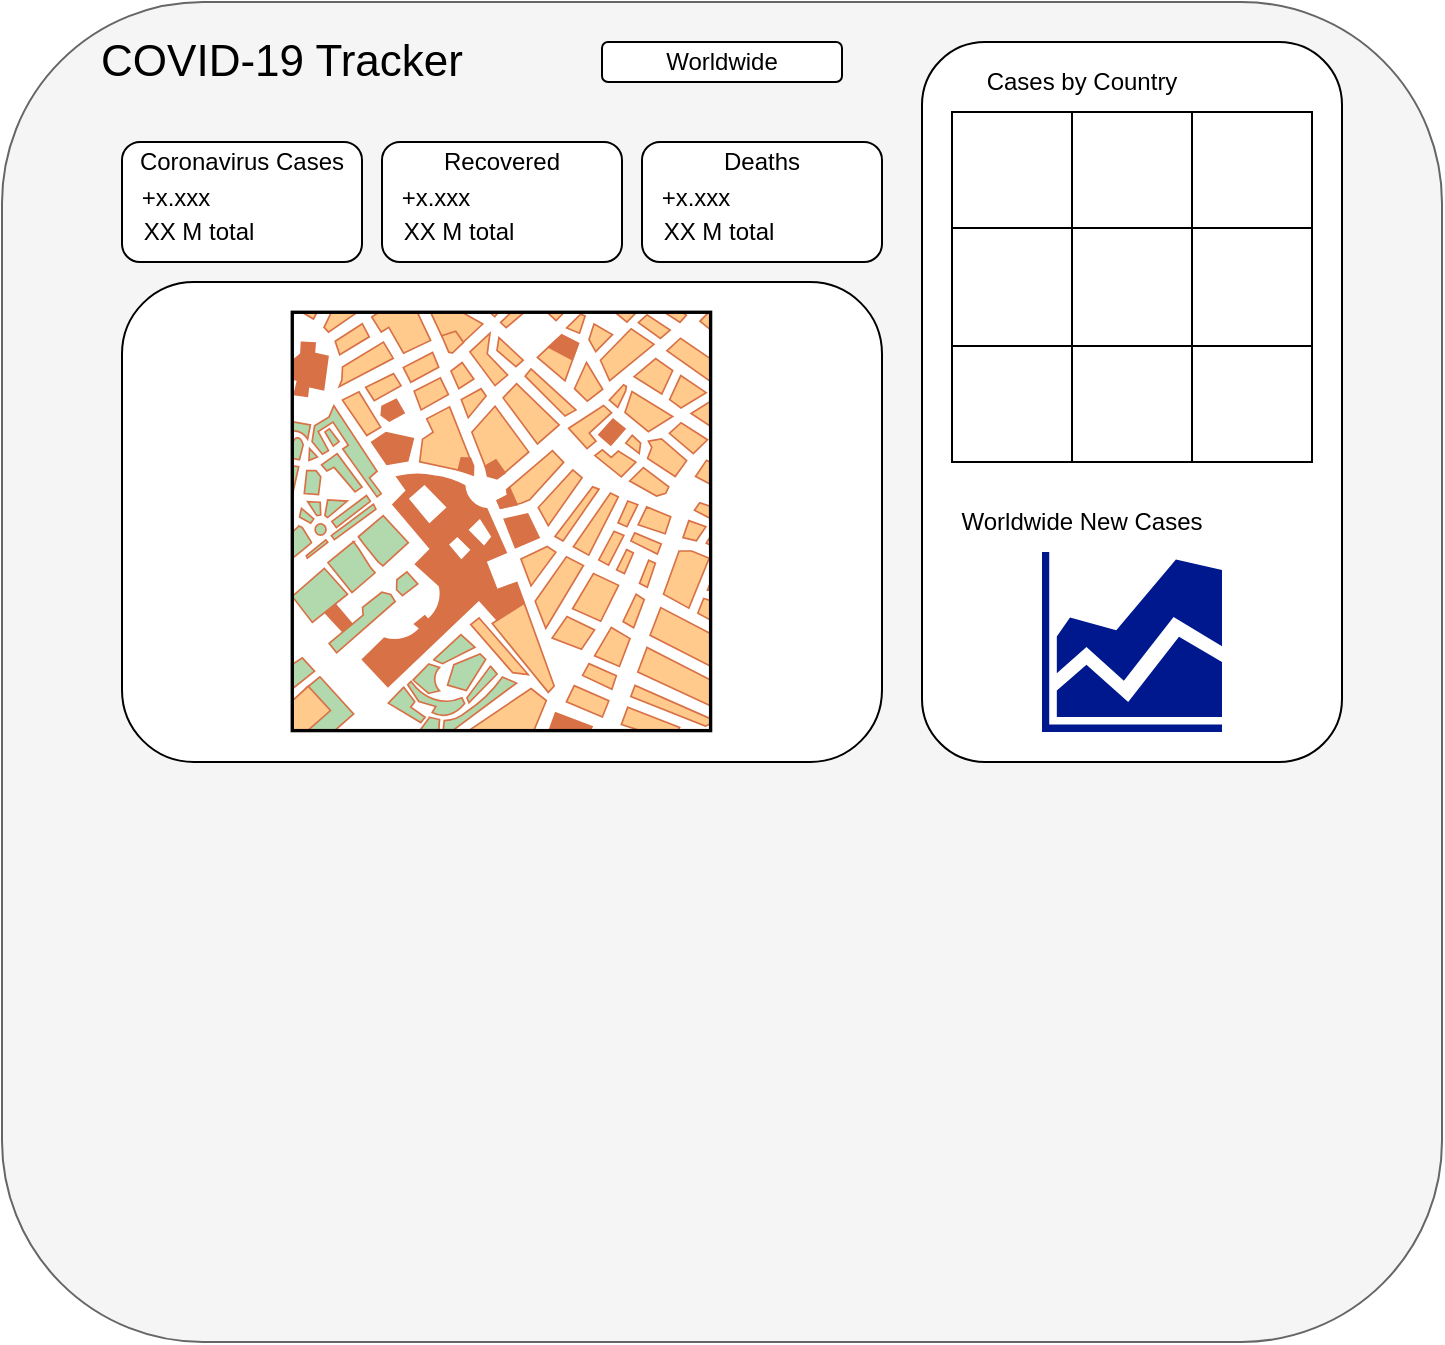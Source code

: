<mxfile version="13.6.9" type="github">
  <diagram id="YvEMUKt3U6svHSu1AucN" name="Page-1">
    <mxGraphModel dx="1425" dy="532" grid="1" gridSize="10" guides="1" tooltips="1" connect="1" arrows="1" fold="1" page="1" pageScale="1" pageWidth="850" pageHeight="1100" math="0" shadow="0">
      <root>
        <mxCell id="0" />
        <mxCell id="1" parent="0" />
        <mxCell id="SC2UJBoVPb0ajLk_u94M-1" value="" style="rounded=1;whiteSpace=wrap;html=1;fillColor=#f5f5f5;strokeColor=#666666;fontColor=#333333;" vertex="1" parent="1">
          <mxGeometry x="120" y="200" width="720" height="670" as="geometry" />
        </mxCell>
        <mxCell id="SC2UJBoVPb0ajLk_u94M-2" value="&lt;font style=&quot;font-size: 22px&quot;&gt;COVID-19 Tracker&lt;/font&gt;" style="text;html=1;strokeColor=none;fillColor=none;align=center;verticalAlign=middle;whiteSpace=wrap;rounded=0;" vertex="1" parent="1">
          <mxGeometry x="160" y="220" width="200" height="20" as="geometry" />
        </mxCell>
        <mxCell id="SC2UJBoVPb0ajLk_u94M-4" value="Worldwide" style="rounded=1;whiteSpace=wrap;html=1;" vertex="1" parent="1">
          <mxGeometry x="420" y="220" width="120" height="20" as="geometry" />
        </mxCell>
        <mxCell id="SC2UJBoVPb0ajLk_u94M-5" value="" style="rounded=1;whiteSpace=wrap;html=1;" vertex="1" parent="1">
          <mxGeometry x="180" y="270" width="120" height="60" as="geometry" />
        </mxCell>
        <mxCell id="SC2UJBoVPb0ajLk_u94M-6" value="Coronavirus Cases" style="text;html=1;strokeColor=none;fillColor=none;align=center;verticalAlign=middle;whiteSpace=wrap;rounded=0;" vertex="1" parent="1">
          <mxGeometry x="180" y="270" width="120" height="20" as="geometry" />
        </mxCell>
        <mxCell id="SC2UJBoVPb0ajLk_u94M-9" value="+x.xxx" style="text;html=1;strokeColor=none;fillColor=none;align=center;verticalAlign=middle;whiteSpace=wrap;rounded=0;" vertex="1" parent="1">
          <mxGeometry x="187" y="288" width="40" height="20" as="geometry" />
        </mxCell>
        <mxCell id="SC2UJBoVPb0ajLk_u94M-10" value="XX M total" style="text;html=1;strokeColor=none;fillColor=none;align=center;verticalAlign=middle;whiteSpace=wrap;rounded=0;" vertex="1" parent="1">
          <mxGeometry x="187" y="305" width="63" height="20" as="geometry" />
        </mxCell>
        <mxCell id="SC2UJBoVPb0ajLk_u94M-11" value="" style="rounded=1;whiteSpace=wrap;html=1;" vertex="1" parent="1">
          <mxGeometry x="310" y="270" width="120" height="60" as="geometry" />
        </mxCell>
        <mxCell id="SC2UJBoVPb0ajLk_u94M-12" value="Recovered" style="text;html=1;strokeColor=none;fillColor=none;align=center;verticalAlign=middle;whiteSpace=wrap;rounded=0;" vertex="1" parent="1">
          <mxGeometry x="310" y="270" width="120" height="20" as="geometry" />
        </mxCell>
        <mxCell id="SC2UJBoVPb0ajLk_u94M-13" value="+x.xxx" style="text;html=1;strokeColor=none;fillColor=none;align=center;verticalAlign=middle;whiteSpace=wrap;rounded=0;" vertex="1" parent="1">
          <mxGeometry x="317" y="288" width="40" height="20" as="geometry" />
        </mxCell>
        <mxCell id="SC2UJBoVPb0ajLk_u94M-14" value="XX M total" style="text;html=1;strokeColor=none;fillColor=none;align=center;verticalAlign=middle;whiteSpace=wrap;rounded=0;" vertex="1" parent="1">
          <mxGeometry x="317" y="305" width="63" height="20" as="geometry" />
        </mxCell>
        <mxCell id="SC2UJBoVPb0ajLk_u94M-15" value="" style="rounded=1;whiteSpace=wrap;html=1;" vertex="1" parent="1">
          <mxGeometry x="440" y="270" width="120" height="60" as="geometry" />
        </mxCell>
        <mxCell id="SC2UJBoVPb0ajLk_u94M-16" value="Deaths" style="text;html=1;strokeColor=none;fillColor=none;align=center;verticalAlign=middle;whiteSpace=wrap;rounded=0;" vertex="1" parent="1">
          <mxGeometry x="440" y="270" width="120" height="20" as="geometry" />
        </mxCell>
        <mxCell id="SC2UJBoVPb0ajLk_u94M-17" value="+x.xxx" style="text;html=1;strokeColor=none;fillColor=none;align=center;verticalAlign=middle;whiteSpace=wrap;rounded=0;" vertex="1" parent="1">
          <mxGeometry x="447" y="288" width="40" height="20" as="geometry" />
        </mxCell>
        <mxCell id="SC2UJBoVPb0ajLk_u94M-18" value="XX M total" style="text;html=1;strokeColor=none;fillColor=none;align=center;verticalAlign=middle;whiteSpace=wrap;rounded=0;" vertex="1" parent="1">
          <mxGeometry x="447" y="305" width="63" height="20" as="geometry" />
        </mxCell>
        <mxCell id="SC2UJBoVPb0ajLk_u94M-19" value="" style="rounded=1;whiteSpace=wrap;html=1;" vertex="1" parent="1">
          <mxGeometry x="180" y="340" width="380" height="240" as="geometry" />
        </mxCell>
        <mxCell id="SC2UJBoVPb0ajLk_u94M-22" value="" style="verticalLabelPosition=bottom;shadow=0;dashed=0;align=center;html=1;verticalAlign=top;strokeWidth=1;shape=mxgraph.mockup.misc.map;" vertex="1" parent="1">
          <mxGeometry x="265" y="355" width="210" height="210" as="geometry" />
        </mxCell>
        <mxCell id="SC2UJBoVPb0ajLk_u94M-23" value="" style="rounded=1;whiteSpace=wrap;html=1;" vertex="1" parent="1">
          <mxGeometry x="580" y="220" width="210" height="360" as="geometry" />
        </mxCell>
        <mxCell id="SC2UJBoVPb0ajLk_u94M-24" value="Cases by Country" style="text;html=1;strokeColor=none;fillColor=none;align=center;verticalAlign=middle;whiteSpace=wrap;rounded=0;" vertex="1" parent="1">
          <mxGeometry x="580" y="230" width="160" height="20" as="geometry" />
        </mxCell>
        <mxCell id="SC2UJBoVPb0ajLk_u94M-25" value="Worldwide New Cases" style="text;html=1;strokeColor=none;fillColor=none;align=center;verticalAlign=middle;whiteSpace=wrap;rounded=0;" vertex="1" parent="1">
          <mxGeometry x="580" y="450" width="160" height="20" as="geometry" />
        </mxCell>
        <mxCell id="SC2UJBoVPb0ajLk_u94M-27" value="" style="aspect=fixed;pointerEvents=1;shadow=0;dashed=0;html=1;strokeColor=none;labelPosition=center;verticalLabelPosition=bottom;verticalAlign=top;align=center;fillColor=#00188D;shape=mxgraph.mscae.general.graph" vertex="1" parent="1">
          <mxGeometry x="640" y="475" width="90" height="90" as="geometry" />
        </mxCell>
        <mxCell id="SC2UJBoVPb0ajLk_u94M-28" value="" style="shape=table;html=1;whiteSpace=wrap;startSize=0;container=1;collapsible=0;childLayout=tableLayout;" vertex="1" parent="1">
          <mxGeometry x="595" y="255" width="180" height="175" as="geometry" />
        </mxCell>
        <mxCell id="SC2UJBoVPb0ajLk_u94M-29" value="" style="shape=partialRectangle;html=1;whiteSpace=wrap;collapsible=0;dropTarget=0;pointerEvents=0;fillColor=none;top=0;left=0;bottom=0;right=0;points=[[0,0.5],[1,0.5]];portConstraint=eastwest;" vertex="1" parent="SC2UJBoVPb0ajLk_u94M-28">
          <mxGeometry width="180" height="58" as="geometry" />
        </mxCell>
        <mxCell id="SC2UJBoVPb0ajLk_u94M-30" value="" style="shape=partialRectangle;html=1;whiteSpace=wrap;connectable=0;fillColor=none;top=0;left=0;bottom=0;right=0;overflow=hidden;" vertex="1" parent="SC2UJBoVPb0ajLk_u94M-29">
          <mxGeometry width="60" height="58" as="geometry" />
        </mxCell>
        <mxCell id="SC2UJBoVPb0ajLk_u94M-31" value="" style="shape=partialRectangle;html=1;whiteSpace=wrap;connectable=0;fillColor=none;top=0;left=0;bottom=0;right=0;overflow=hidden;" vertex="1" parent="SC2UJBoVPb0ajLk_u94M-29">
          <mxGeometry x="60" width="60" height="58" as="geometry" />
        </mxCell>
        <mxCell id="SC2UJBoVPb0ajLk_u94M-32" value="" style="shape=partialRectangle;html=1;whiteSpace=wrap;connectable=0;fillColor=none;top=0;left=0;bottom=0;right=0;overflow=hidden;" vertex="1" parent="SC2UJBoVPb0ajLk_u94M-29">
          <mxGeometry x="120" width="60" height="58" as="geometry" />
        </mxCell>
        <mxCell id="SC2UJBoVPb0ajLk_u94M-33" value="" style="shape=partialRectangle;html=1;whiteSpace=wrap;collapsible=0;dropTarget=0;pointerEvents=0;fillColor=none;top=0;left=0;bottom=0;right=0;points=[[0,0.5],[1,0.5]];portConstraint=eastwest;" vertex="1" parent="SC2UJBoVPb0ajLk_u94M-28">
          <mxGeometry y="58" width="180" height="59" as="geometry" />
        </mxCell>
        <mxCell id="SC2UJBoVPb0ajLk_u94M-34" value="" style="shape=partialRectangle;html=1;whiteSpace=wrap;connectable=0;fillColor=none;top=0;left=0;bottom=0;right=0;overflow=hidden;" vertex="1" parent="SC2UJBoVPb0ajLk_u94M-33">
          <mxGeometry width="60" height="59" as="geometry" />
        </mxCell>
        <mxCell id="SC2UJBoVPb0ajLk_u94M-35" value="" style="shape=partialRectangle;html=1;whiteSpace=wrap;connectable=0;fillColor=none;top=0;left=0;bottom=0;right=0;overflow=hidden;" vertex="1" parent="SC2UJBoVPb0ajLk_u94M-33">
          <mxGeometry x="60" width="60" height="59" as="geometry" />
        </mxCell>
        <mxCell id="SC2UJBoVPb0ajLk_u94M-36" value="" style="shape=partialRectangle;html=1;whiteSpace=wrap;connectable=0;fillColor=none;top=0;left=0;bottom=0;right=0;overflow=hidden;" vertex="1" parent="SC2UJBoVPb0ajLk_u94M-33">
          <mxGeometry x="120" width="60" height="59" as="geometry" />
        </mxCell>
        <mxCell id="SC2UJBoVPb0ajLk_u94M-37" value="" style="shape=partialRectangle;html=1;whiteSpace=wrap;collapsible=0;dropTarget=0;pointerEvents=0;fillColor=none;top=0;left=0;bottom=0;right=0;points=[[0,0.5],[1,0.5]];portConstraint=eastwest;" vertex="1" parent="SC2UJBoVPb0ajLk_u94M-28">
          <mxGeometry y="117" width="180" height="58" as="geometry" />
        </mxCell>
        <mxCell id="SC2UJBoVPb0ajLk_u94M-38" value="" style="shape=partialRectangle;html=1;whiteSpace=wrap;connectable=0;fillColor=none;top=0;left=0;bottom=0;right=0;overflow=hidden;" vertex="1" parent="SC2UJBoVPb0ajLk_u94M-37">
          <mxGeometry width="60" height="58" as="geometry" />
        </mxCell>
        <mxCell id="SC2UJBoVPb0ajLk_u94M-39" value="" style="shape=partialRectangle;html=1;whiteSpace=wrap;connectable=0;fillColor=none;top=0;left=0;bottom=0;right=0;overflow=hidden;" vertex="1" parent="SC2UJBoVPb0ajLk_u94M-37">
          <mxGeometry x="60" width="60" height="58" as="geometry" />
        </mxCell>
        <mxCell id="SC2UJBoVPb0ajLk_u94M-40" value="" style="shape=partialRectangle;html=1;whiteSpace=wrap;connectable=0;fillColor=none;top=0;left=0;bottom=0;right=0;overflow=hidden;" vertex="1" parent="SC2UJBoVPb0ajLk_u94M-37">
          <mxGeometry x="120" width="60" height="58" as="geometry" />
        </mxCell>
      </root>
    </mxGraphModel>
  </diagram>
</mxfile>

